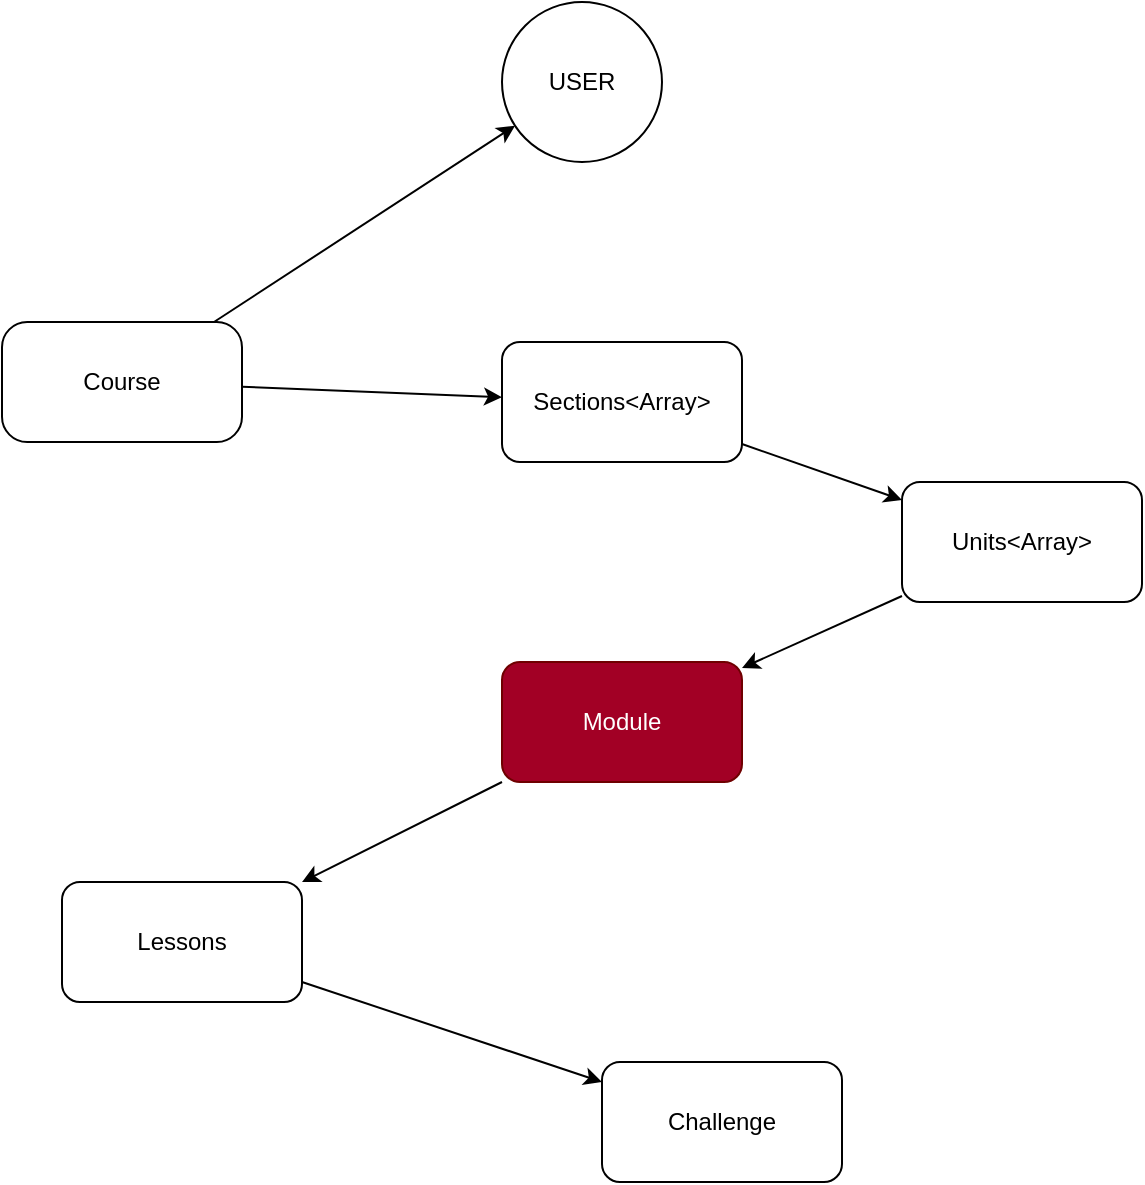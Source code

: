 <mxfile>
    <diagram id="PPRpE9azShNigh7csKQI" name="Page-1">
        <mxGraphModel dx="1118" dy="2077" grid="1" gridSize="10" guides="1" tooltips="1" connect="1" arrows="1" fold="1" page="1" pageScale="1" pageWidth="827" pageHeight="1169" math="0" shadow="0">
            <root>
                <mxCell id="0"/>
                <mxCell id="1" parent="0"/>
                <mxCell id="7" value="" style="edgeStyle=none;html=1;" parent="1" source="2" target="3" edge="1">
                    <mxGeometry relative="1" as="geometry"/>
                </mxCell>
                <mxCell id="18" value="" style="edgeStyle=none;html=1;" parent="1" source="2" target="17" edge="1">
                    <mxGeometry relative="1" as="geometry"/>
                </mxCell>
                <mxCell id="2" value="Course" style="rounded=1;whiteSpace=wrap;html=1;arcSize=21;" parent="1" vertex="1">
                    <mxGeometry x="120" y="100" width="120" height="60" as="geometry"/>
                </mxCell>
                <mxCell id="9" value="" style="edgeStyle=none;html=1;" parent="1" source="3" target="8" edge="1">
                    <mxGeometry relative="1" as="geometry"/>
                </mxCell>
                <mxCell id="3" value="Sections&amp;lt;Array&amp;gt;" style="rounded=1;whiteSpace=wrap;html=1;" parent="1" vertex="1">
                    <mxGeometry x="370" y="110" width="120" height="60" as="geometry"/>
                </mxCell>
                <mxCell id="11" value="" style="edgeStyle=none;html=1;" parent="1" source="8" target="10" edge="1">
                    <mxGeometry relative="1" as="geometry"/>
                </mxCell>
                <mxCell id="8" value="Units&amp;lt;Array&amp;gt;&lt;br&gt;" style="whiteSpace=wrap;html=1;rounded=1;" parent="1" vertex="1">
                    <mxGeometry x="570" y="180" width="120" height="60" as="geometry"/>
                </mxCell>
                <mxCell id="13" value="" style="edgeStyle=none;html=1;" parent="1" source="10" target="12" edge="1">
                    <mxGeometry relative="1" as="geometry"/>
                </mxCell>
                <mxCell id="10" value="Module" style="whiteSpace=wrap;html=1;rounded=1;fillColor=#a20025;fontColor=#ffffff;strokeColor=#6F0000;" parent="1" vertex="1">
                    <mxGeometry x="370" y="270" width="120" height="60" as="geometry"/>
                </mxCell>
                <mxCell id="15" value="" style="edgeStyle=none;html=1;" parent="1" source="12" target="14" edge="1">
                    <mxGeometry relative="1" as="geometry"/>
                </mxCell>
                <mxCell id="12" value="Lessons" style="whiteSpace=wrap;html=1;rounded=1;" parent="1" vertex="1">
                    <mxGeometry x="150" y="380" width="120" height="60" as="geometry"/>
                </mxCell>
                <mxCell id="14" value="Challenge" style="whiteSpace=wrap;html=1;rounded=1;" parent="1" vertex="1">
                    <mxGeometry x="420" y="470" width="120" height="60" as="geometry"/>
                </mxCell>
                <mxCell id="17" value="USER" style="ellipse;whiteSpace=wrap;html=1;rounded=1;arcSize=21;" parent="1" vertex="1">
                    <mxGeometry x="370" y="-60" width="80" height="80" as="geometry"/>
                </mxCell>
            </root>
        </mxGraphModel>
    </diagram>
</mxfile>
